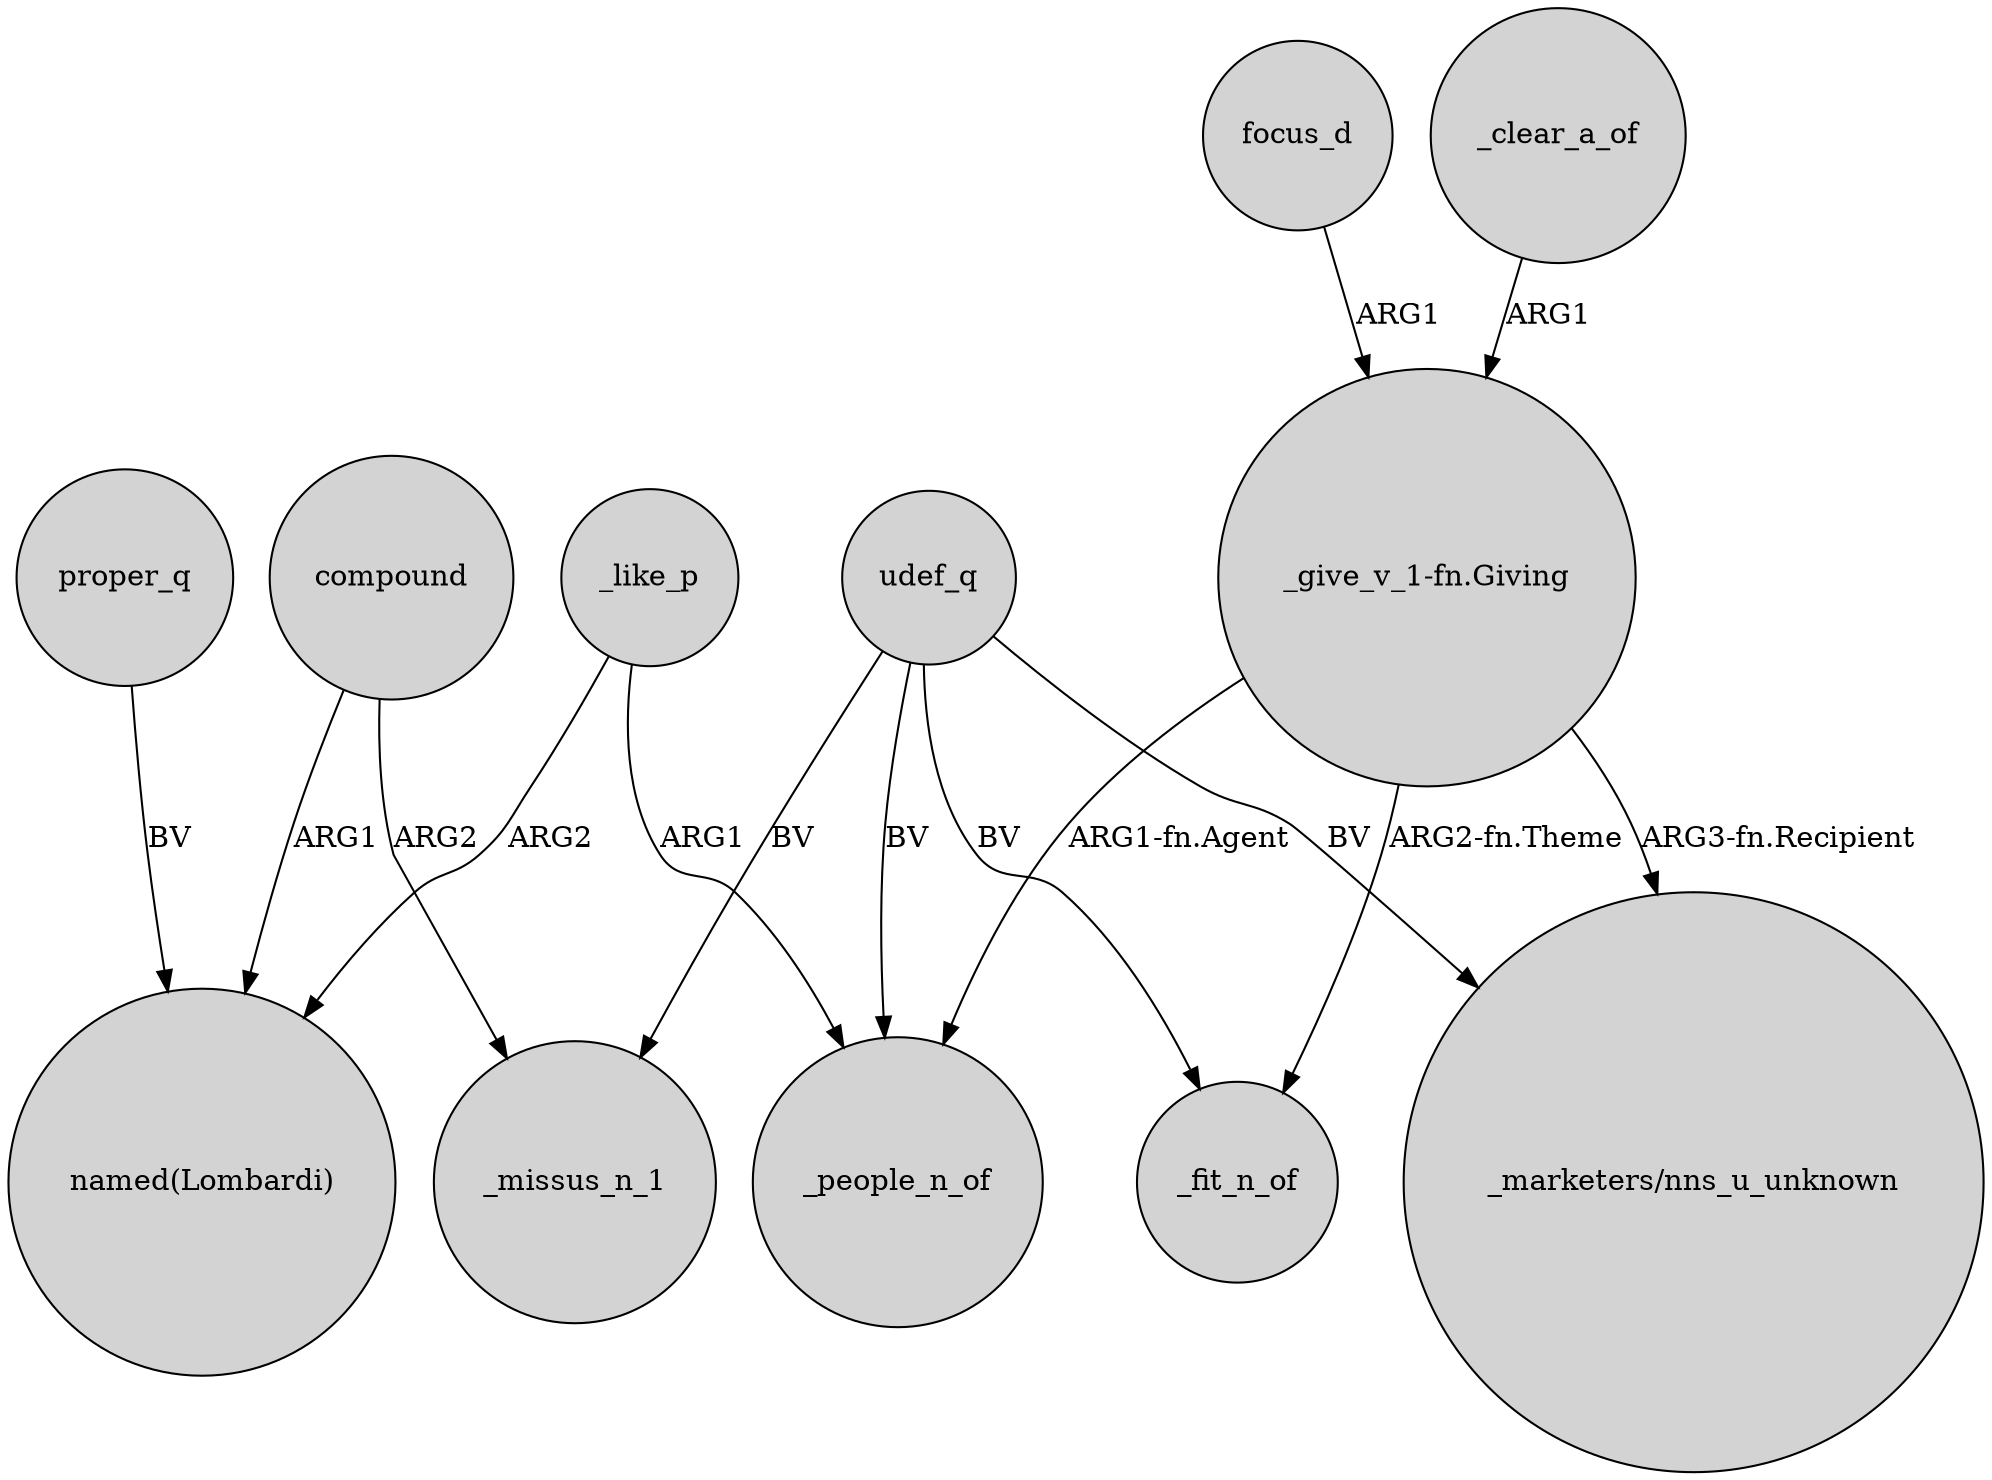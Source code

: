 digraph {
	node [shape=circle style=filled]
	compound -> _missus_n_1 [label=ARG2]
	"_give_v_1-fn.Giving" -> _fit_n_of [label="ARG2-fn.Theme"]
	"_give_v_1-fn.Giving" -> "_marketers/nns_u_unknown" [label="ARG3-fn.Recipient"]
	udef_q -> _fit_n_of [label=BV]
	focus_d -> "_give_v_1-fn.Giving" [label=ARG1]
	udef_q -> _missus_n_1 [label=BV]
	_like_p -> "named(Lombardi)" [label=ARG2]
	compound -> "named(Lombardi)" [label=ARG1]
	proper_q -> "named(Lombardi)" [label=BV]
	_like_p -> _people_n_of [label=ARG1]
	_clear_a_of -> "_give_v_1-fn.Giving" [label=ARG1]
	udef_q -> "_marketers/nns_u_unknown" [label=BV]
	"_give_v_1-fn.Giving" -> _people_n_of [label="ARG1-fn.Agent"]
	udef_q -> _people_n_of [label=BV]
}
